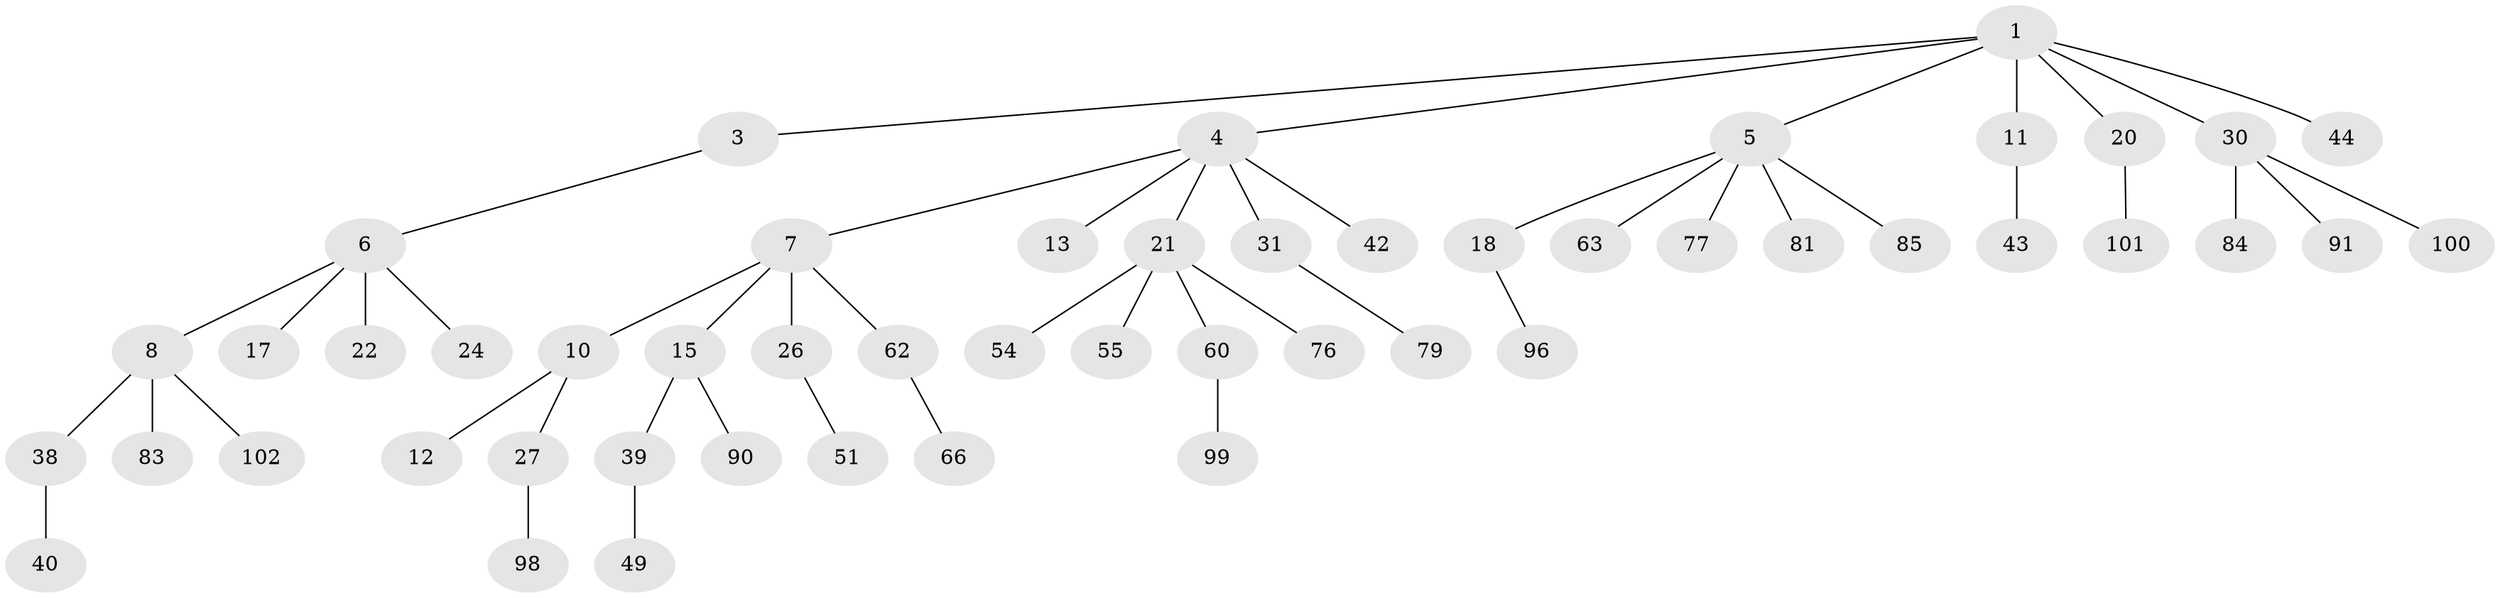 // original degree distribution, {5: 0.049019607843137254, 4: 0.0784313725490196, 2: 0.2647058823529412, 6: 0.00980392156862745, 7: 0.00980392156862745, 3: 0.08823529411764706, 1: 0.5}
// Generated by graph-tools (version 1.1) at 2025/19/03/04/25 18:19:24]
// undirected, 51 vertices, 50 edges
graph export_dot {
graph [start="1"]
  node [color=gray90,style=filled];
  1 [super="+2"];
  3;
  4 [super="+14"];
  5 [super="+37"];
  6;
  7 [super="+9+72+34+19"];
  8 [super="+67"];
  10 [super="+16+97"];
  11 [super="+33+48+86"];
  12;
  13 [super="+32+80"];
  15 [super="+70+35+89"];
  17 [super="+45"];
  18 [super="+23"];
  20 [super="+50+65"];
  21 [super="+25+28"];
  22;
  24;
  26 [super="+46+36+69+93"];
  27 [super="+29+92"];
  30 [super="+68+47+87"];
  31 [super="+82+41"];
  38;
  39 [super="+56"];
  40;
  42 [super="+61"];
  43;
  44 [super="+75"];
  49 [super="+95"];
  51 [super="+74"];
  54;
  55;
  60;
  62 [super="+64"];
  63 [super="+71"];
  66 [super="+73"];
  76;
  77;
  79;
  81;
  83;
  84;
  85;
  90;
  91 [super="+94"];
  96;
  98;
  99;
  100;
  101;
  102;
  1 -- 11;
  1 -- 20;
  1 -- 30;
  1 -- 44;
  1 -- 3;
  1 -- 4;
  1 -- 5;
  3 -- 6;
  4 -- 7;
  4 -- 13;
  4 -- 31;
  4 -- 42;
  4 -- 21;
  5 -- 18;
  5 -- 63;
  5 -- 77;
  5 -- 81;
  5 -- 85;
  6 -- 8;
  6 -- 17;
  6 -- 22;
  6 -- 24;
  7 -- 10;
  7 -- 26;
  7 -- 15;
  7 -- 62;
  8 -- 38;
  8 -- 83;
  8 -- 102;
  10 -- 12;
  10 -- 27;
  11 -- 43;
  15 -- 39;
  15 -- 90;
  18 -- 96;
  20 -- 101;
  21 -- 54;
  21 -- 55;
  21 -- 60;
  21 -- 76;
  26 -- 51;
  27 -- 98;
  30 -- 100;
  30 -- 84;
  30 -- 91;
  31 -- 79;
  38 -- 40;
  39 -- 49;
  60 -- 99;
  62 -- 66;
}
